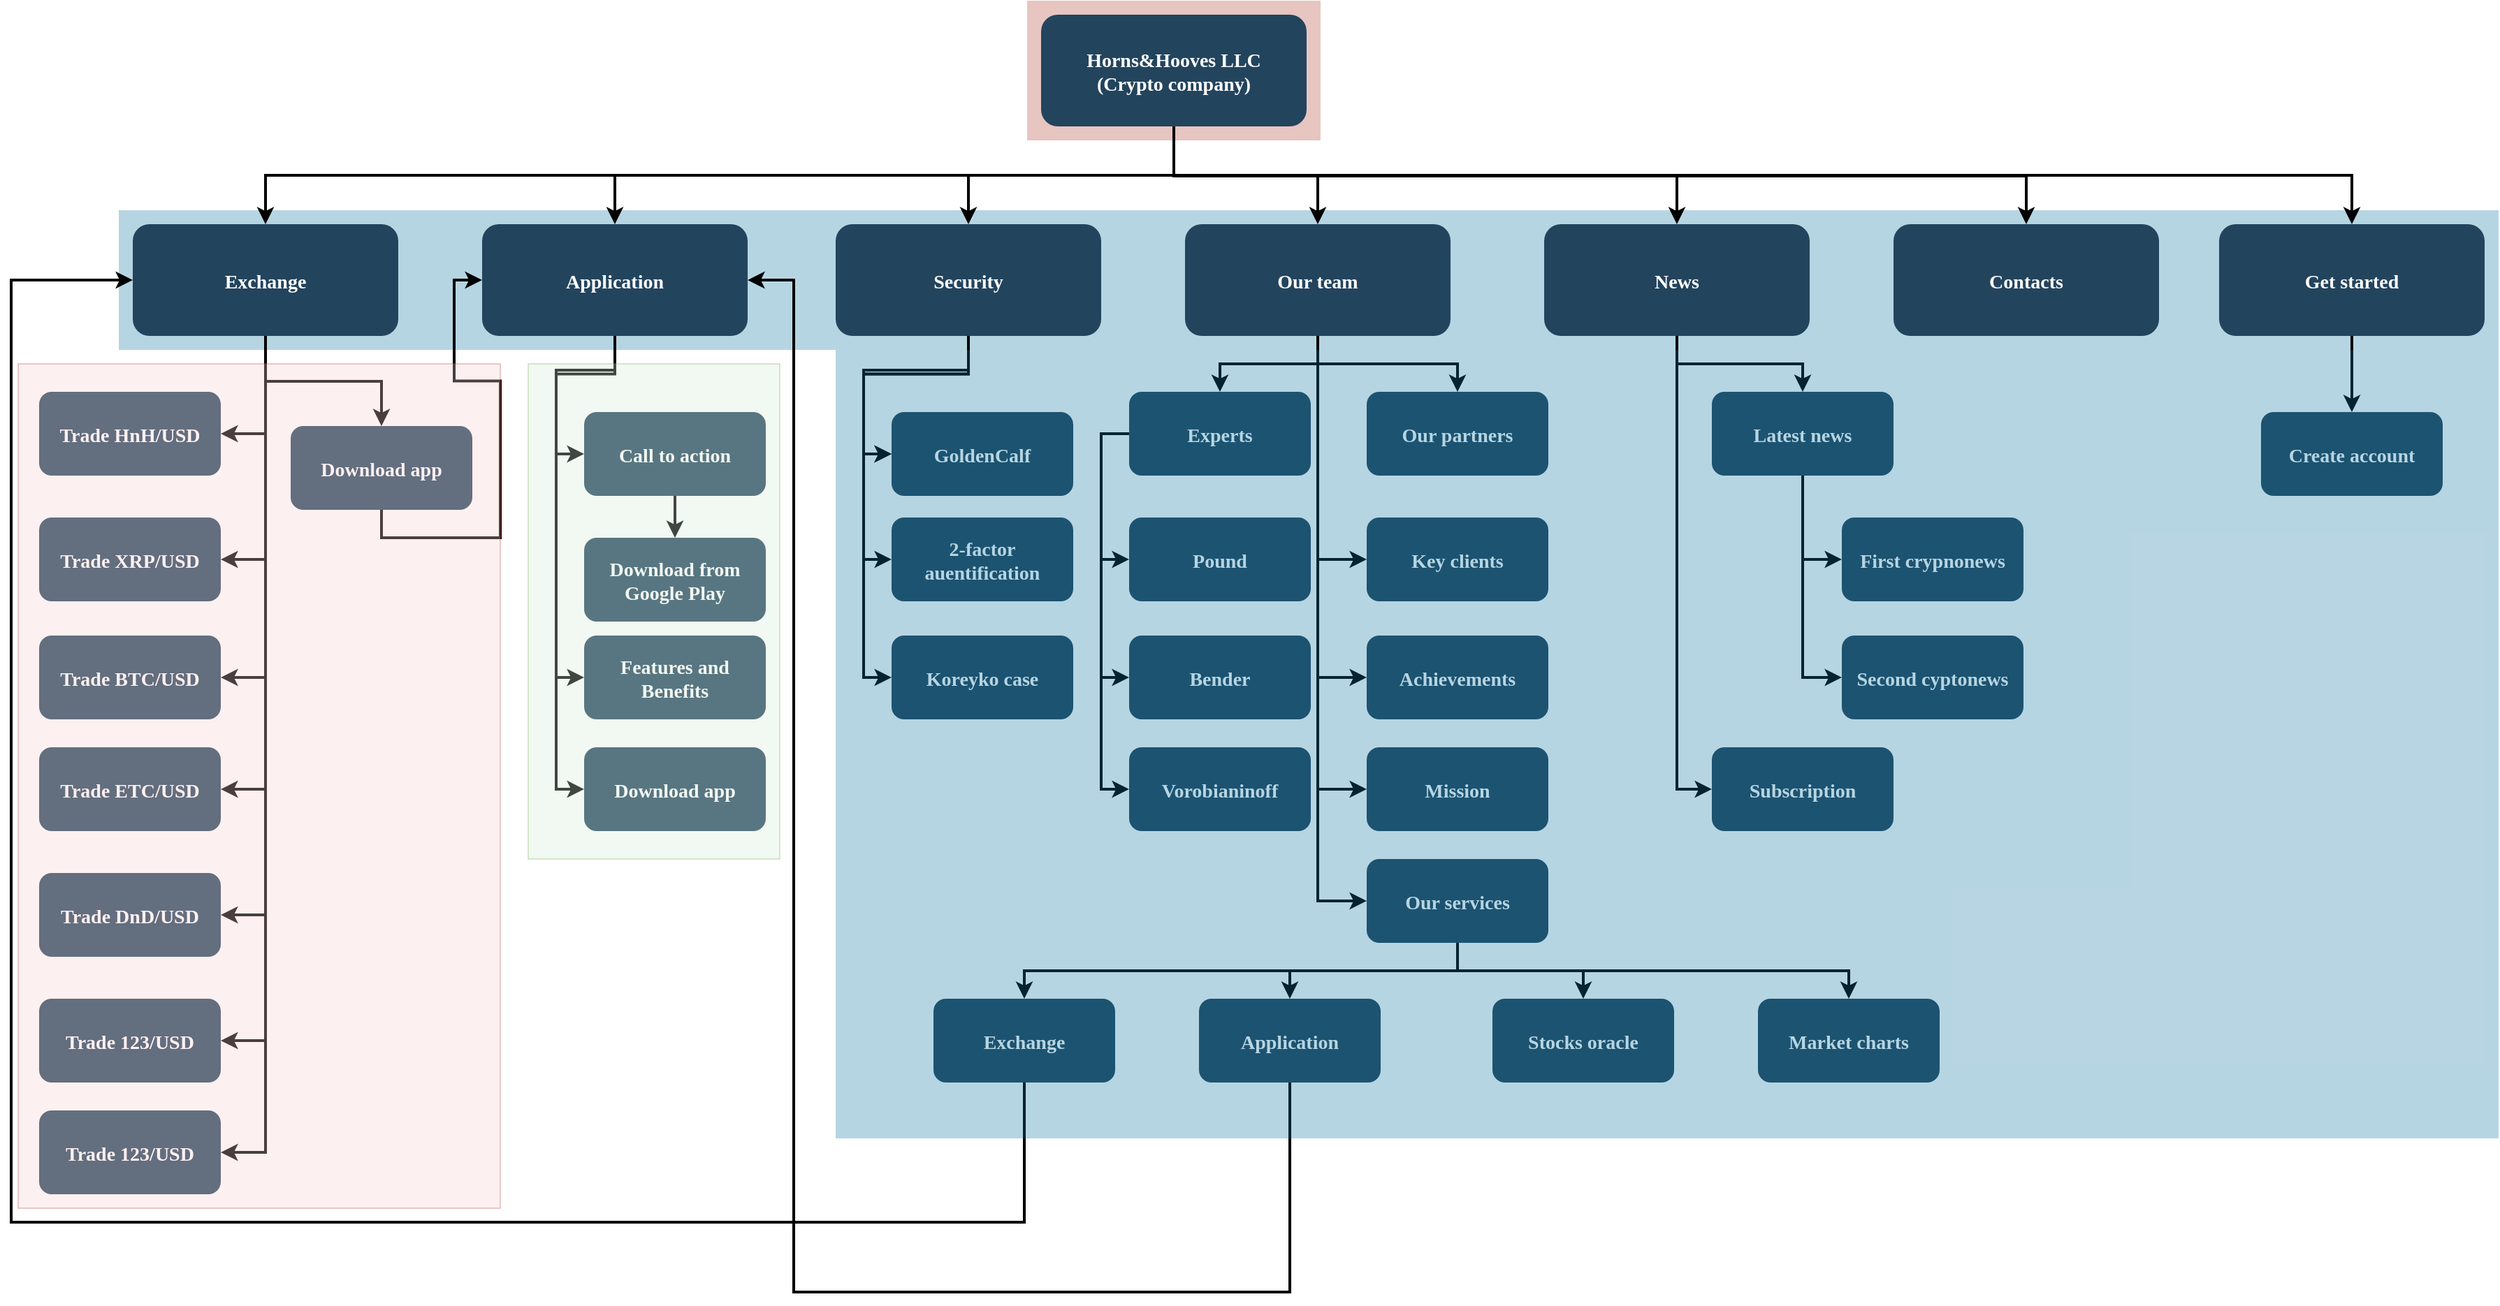 <mxfile version="13.7.5" type="github">
  <diagram name="Page-1" id="2c0d36ab-eaac-3732-788b-9136903baeff">
    <mxGraphModel dx="2031" dy="1019" grid="1" gridSize="10" guides="1" tooltips="1" connect="1" arrows="1" fold="1" page="1" pageScale="1.5" pageWidth="1169" pageHeight="827" background="#ffffff" math="0" shadow="0">
      <root>
        <mxCell id="0" />
        <mxCell id="1" parent="0" />
        <mxCell id="123" value="" style="fillColor=#AE4132;strokeColor=none;opacity=30;" parent="1" vertex="1">
          <mxGeometry x="747" y="175.5" width="210" height="100.0" as="geometry" />
        </mxCell>
        <mxCell id="122" value="" style="fillColor=#10739E;strokeColor=none;opacity=30;" parent="1" vertex="1">
          <mxGeometry x="97" y="325.5" width="1703" height="100" as="geometry" />
        </mxCell>
        <mxCell id="RLwRSnZGENSbhSUasO3h-126" style="edgeStyle=orthogonalEdgeStyle;rounded=0;orthogonalLoop=1;jettySize=auto;html=1;exitX=0.5;exitY=1;exitDx=0;exitDy=0;strokeWidth=2;" edge="1" parent="1" source="2" target="10">
          <mxGeometry relative="1" as="geometry" />
        </mxCell>
        <mxCell id="RLwRSnZGENSbhSUasO3h-146" style="edgeStyle=orthogonalEdgeStyle;rounded=0;orthogonalLoop=1;jettySize=auto;html=1;entryX=0.5;entryY=0;entryDx=0;entryDy=0;strokeWidth=2;" edge="1" parent="1" source="2" target="RLwRSnZGENSbhSUasO3h-127">
          <mxGeometry relative="1" as="geometry" />
        </mxCell>
        <mxCell id="RLwRSnZGENSbhSUasO3h-180" style="edgeStyle=orthogonalEdgeStyle;rounded=0;orthogonalLoop=1;jettySize=auto;html=1;exitX=0.5;exitY=1;exitDx=0;exitDy=0;entryX=0.5;entryY=0;entryDx=0;entryDy=0;strokeWidth=2;" edge="1" parent="1" source="2" target="RLwRSnZGENSbhSUasO3h-179">
          <mxGeometry relative="1" as="geometry" />
        </mxCell>
        <mxCell id="RLwRSnZGENSbhSUasO3h-181" style="edgeStyle=orthogonalEdgeStyle;rounded=0;orthogonalLoop=1;jettySize=auto;html=1;exitX=0.5;exitY=1;exitDx=0;exitDy=0;strokeWidth=2;" edge="1" parent="1" source="2" target="RLwRSnZGENSbhSUasO3h-129">
          <mxGeometry relative="1" as="geometry" />
        </mxCell>
        <mxCell id="2" value="Horns&amp;Hooves LLC &#xa;(Crypto company)" style="rounded=1;fillColor=#23445D;gradientColor=none;strokeColor=none;fontColor=#FFFFFF;fontStyle=1;fontFamily=Tahoma;fontSize=14" parent="1" vertex="1">
          <mxGeometry x="757" y="185.5" width="190" height="80" as="geometry" />
        </mxCell>
        <mxCell id="4" value="Contacts" style="rounded=1;fillColor=#23445D;gradientColor=none;strokeColor=none;fontColor=#FFFFFF;fontStyle=1;fontFamily=Tahoma;fontSize=14" parent="1" vertex="1">
          <mxGeometry x="1367.0" y="335.5" width="190" height="80" as="geometry" />
        </mxCell>
        <mxCell id="9" value="" style="edgeStyle=elbowEdgeStyle;elbow=vertical;strokeWidth=2;rounded=0" parent="1" source="2" target="4" edge="1">
          <mxGeometry x="337" y="215.5" width="100" height="100" as="geometry">
            <mxPoint x="337" y="315.5" as="sourcePoint" />
            <mxPoint x="437" y="215.5" as="targetPoint" />
            <Array as="points">
              <mxPoint x="1050" y="301" />
            </Array>
          </mxGeometry>
        </mxCell>
        <mxCell id="RLwRSnZGENSbhSUasO3h-140" style="edgeStyle=orthogonalEdgeStyle;rounded=0;orthogonalLoop=1;jettySize=auto;html=1;entryX=0;entryY=0.5;entryDx=0;entryDy=0;strokeWidth=2;" edge="1" parent="1" source="10" target="30">
          <mxGeometry relative="1" as="geometry" />
        </mxCell>
        <mxCell id="RLwRSnZGENSbhSUasO3h-167" style="edgeStyle=orthogonalEdgeStyle;rounded=0;orthogonalLoop=1;jettySize=auto;html=1;exitX=0.5;exitY=1;exitDx=0;exitDy=0;entryX=0;entryY=0.5;entryDx=0;entryDy=0;strokeWidth=2;" edge="1" parent="1" source="10" target="32">
          <mxGeometry relative="1" as="geometry">
            <Array as="points">
              <mxPoint x="705" y="440" />
              <mxPoint x="630" y="440" />
              <mxPoint x="630" y="660" />
            </Array>
          </mxGeometry>
        </mxCell>
        <mxCell id="RLwRSnZGENSbhSUasO3h-201" style="edgeStyle=orthogonalEdgeStyle;rounded=0;orthogonalLoop=1;jettySize=auto;html=1;exitX=0.5;exitY=1;exitDx=0;exitDy=0;entryX=0;entryY=0.5;entryDx=0;entryDy=0;strokeWidth=2;" edge="1" parent="1" source="10" target="31">
          <mxGeometry relative="1" as="geometry">
            <Array as="points">
              <mxPoint x="705" y="440" />
              <mxPoint x="630" y="440" />
              <mxPoint x="630" y="576" />
            </Array>
          </mxGeometry>
        </mxCell>
        <mxCell id="10" value="Security" style="rounded=1;fillColor=#23445D;gradientColor=none;strokeColor=none;fontColor=#FFFFFF;fontStyle=1;fontFamily=Tahoma;fontSize=14" parent="1" vertex="1">
          <mxGeometry x="610" y="335.5" width="190" height="80" as="geometry" />
        </mxCell>
        <mxCell id="RLwRSnZGENSbhSUasO3h-134" style="edgeStyle=orthogonalEdgeStyle;rounded=0;orthogonalLoop=1;jettySize=auto;html=1;exitX=0.5;exitY=1;exitDx=0;exitDy=0;entryX=0;entryY=0.5;entryDx=0;entryDy=0;strokeWidth=2;" edge="1" parent="1" source="12" target="25">
          <mxGeometry relative="1" as="geometry" />
        </mxCell>
        <mxCell id="RLwRSnZGENSbhSUasO3h-163" style="edgeStyle=orthogonalEdgeStyle;rounded=0;orthogonalLoop=1;jettySize=auto;html=1;exitX=0.5;exitY=1;exitDx=0;exitDy=0;entryX=0;entryY=0.5;entryDx=0;entryDy=0;strokeWidth=2;" edge="1" parent="1" source="12" target="26">
          <mxGeometry relative="1" as="geometry">
            <Array as="points">
              <mxPoint x="452" y="440" />
              <mxPoint x="410" y="440" />
              <mxPoint x="410" y="660" />
            </Array>
          </mxGeometry>
        </mxCell>
        <mxCell id="RLwRSnZGENSbhSUasO3h-164" style="edgeStyle=orthogonalEdgeStyle;rounded=0;orthogonalLoop=1;jettySize=auto;html=1;exitX=0.5;exitY=1;exitDx=0;exitDy=0;entryX=0;entryY=0.5;entryDx=0;entryDy=0;strokeWidth=2;" edge="1" parent="1" source="12" target="27">
          <mxGeometry relative="1" as="geometry">
            <Array as="points">
              <mxPoint x="452" y="440" />
              <mxPoint x="410" y="440" />
              <mxPoint x="410" y="740" />
            </Array>
          </mxGeometry>
        </mxCell>
        <mxCell id="12" value="Application" style="rounded=1;fillColor=#23445D;gradientColor=none;strokeColor=none;fontColor=#FFFFFF;fontStyle=1;fontFamily=Tahoma;fontSize=14" parent="1" vertex="1">
          <mxGeometry x="357.0" y="335.5" width="190" height="80" as="geometry" />
        </mxCell>
        <mxCell id="RLwRSnZGENSbhSUasO3h-137" style="edgeStyle=orthogonalEdgeStyle;rounded=0;orthogonalLoop=1;jettySize=auto;html=1;exitX=0.5;exitY=1;exitDx=0;exitDy=0;entryX=1;entryY=0.5;entryDx=0;entryDy=0;strokeWidth=2;" edge="1" parent="1" source="13" target="RLwRSnZGENSbhSUasO3h-130">
          <mxGeometry relative="1" as="geometry" />
        </mxCell>
        <mxCell id="13" value="Exchange" style="rounded=1;fillColor=#23445D;gradientColor=none;strokeColor=none;fontColor=#FFFFFF;fontStyle=1;fontFamily=Tahoma;fontSize=14" parent="1" vertex="1">
          <mxGeometry x="107" y="335.5" width="190" height="80" as="geometry" />
        </mxCell>
        <mxCell id="RLwRSnZGENSbhSUasO3h-136" style="edgeStyle=orthogonalEdgeStyle;rounded=0;orthogonalLoop=1;jettySize=auto;html=1;exitX=0.5;exitY=1;exitDx=0;exitDy=0;entryX=0;entryY=0.5;entryDx=0;entryDy=0;strokeWidth=2;" edge="1" parent="1" source="14" target="12">
          <mxGeometry relative="1" as="geometry" />
        </mxCell>
        <mxCell id="14" value="Download app" style="rounded=1;fillColor=#23445D;gradientColor=none;strokeColor=none;fontColor=#FFFFFF;fontStyle=1;fontFamily=Tahoma;fontSize=14" parent="1" vertex="1">
          <mxGeometry x="220" y="480" width="130" height="60" as="geometry" />
        </mxCell>
        <mxCell id="16" value="Trade HnH/USD" style="rounded=1;fillColor=#23445D;gradientColor=none;strokeColor=none;fontColor=#FFFFFF;fontStyle=1;fontFamily=Tahoma;fontSize=14" parent="1" vertex="1">
          <mxGeometry x="40" y="455.5" width="130" height="60" as="geometry" />
        </mxCell>
        <mxCell id="17" value="Trade XRP/USD" style="rounded=1;fillColor=#23445D;gradientColor=none;strokeColor=none;fontColor=#FFFFFF;fontStyle=1;fontFamily=Tahoma;fontSize=14" parent="1" vertex="1">
          <mxGeometry x="40" y="545.5" width="130" height="60" as="geometry" />
        </mxCell>
        <mxCell id="18" value="Trade BTC/USD" style="rounded=1;fillColor=#23445D;gradientColor=none;strokeColor=none;fontColor=#FFFFFF;fontStyle=1;fontFamily=Tahoma;fontSize=14" parent="1" vertex="1">
          <mxGeometry x="40" y="630" width="130" height="60" as="geometry" />
        </mxCell>
        <mxCell id="19" value="Trade ETC/USD" style="rounded=1;fillColor=#23445D;gradientColor=none;strokeColor=none;fontColor=#FFFFFF;fontStyle=1;fontFamily=Tahoma;fontSize=14" parent="1" vertex="1">
          <mxGeometry x="40" y="710" width="130" height="60" as="geometry" />
        </mxCell>
        <mxCell id="20" value="Trade DnD/USD" style="rounded=1;fillColor=#23445D;gradientColor=none;strokeColor=none;fontColor=#FFFFFF;fontStyle=1;fontFamily=Tahoma;fontSize=14" parent="1" vertex="1">
          <mxGeometry x="40" y="800" width="130" height="60" as="geometry" />
        </mxCell>
        <mxCell id="23" value="Trade 123/USD" style="rounded=1;fillColor=#23445D;gradientColor=none;strokeColor=none;fontColor=#FFFFFF;fontStyle=1;fontFamily=Tahoma;fontSize=14" parent="1" vertex="1">
          <mxGeometry x="40" y="890.0" width="130" height="60" as="geometry" />
        </mxCell>
        <mxCell id="RLwRSnZGENSbhSUasO3h-139" style="edgeStyle=orthogonalEdgeStyle;rounded=0;orthogonalLoop=1;jettySize=auto;html=1;entryX=0.5;entryY=0;entryDx=0;entryDy=0;strokeWidth=2;" edge="1" parent="1" source="25" target="RLwRSnZGENSbhSUasO3h-138">
          <mxGeometry relative="1" as="geometry" />
        </mxCell>
        <mxCell id="25" value="Сall to action" style="rounded=1;fillColor=#23445D;gradientColor=none;strokeColor=none;fontColor=#FFFFFF;fontStyle=1;fontFamily=Tahoma;fontSize=14" parent="1" vertex="1">
          <mxGeometry x="430" y="470" width="130" height="60" as="geometry" />
        </mxCell>
        <mxCell id="26" value="Features and&#xa;Benefits" style="rounded=1;fillColor=#23445D;gradientColor=none;strokeColor=none;fontColor=#FFFFFF;fontStyle=1;fontFamily=Tahoma;fontSize=14" parent="1" vertex="1">
          <mxGeometry x="430" y="630" width="130" height="60" as="geometry" />
        </mxCell>
        <mxCell id="27" value="Download app" style="rounded=1;fillColor=#23445D;gradientColor=none;strokeColor=none;fontColor=#FFFFFF;fontStyle=1;fontFamily=Tahoma;fontSize=14" parent="1" vertex="1">
          <mxGeometry x="430" y="710" width="130" height="60" as="geometry" />
        </mxCell>
        <mxCell id="31" value="2-factor&#xa;auentification" style="rounded=1;fillColor=#23445D;gradientColor=none;strokeColor=none;fontColor=#FFFFFF;fontStyle=1;fontFamily=Tahoma;fontSize=14" parent="1" vertex="1">
          <mxGeometry x="650" y="545.5" width="130" height="60" as="geometry" />
        </mxCell>
        <mxCell id="32" value="Koreyko case" style="rounded=1;fillColor=#23445D;gradientColor=none;strokeColor=none;fontColor=#FFFFFF;fontStyle=1;fontFamily=Tahoma;fontSize=14" parent="1" vertex="1">
          <mxGeometry x="650" y="630" width="130" height="60" as="geometry" />
        </mxCell>
        <mxCell id="41" value="Pound" style="rounded=1;fillColor=#23445D;gradientColor=none;strokeColor=none;fontColor=#FFFFFF;fontStyle=1;fontFamily=Tahoma;fontSize=14" parent="1" vertex="1">
          <mxGeometry x="820" y="545.5" width="130" height="60" as="geometry" />
        </mxCell>
        <mxCell id="42" value="Bender" style="rounded=1;fillColor=#23445D;gradientColor=none;strokeColor=none;fontColor=#FFFFFF;fontStyle=1;fontFamily=Tahoma;fontSize=14" parent="1" vertex="1">
          <mxGeometry x="820" y="630" width="130" height="60" as="geometry" />
        </mxCell>
        <mxCell id="43" value="Vorobianinoff" style="rounded=1;fillColor=#23445D;gradientColor=none;strokeColor=none;fontColor=#FFFFFF;fontStyle=1;fontFamily=Tahoma;fontSize=14" parent="1" vertex="1">
          <mxGeometry x="820" y="710" width="130" height="60" as="geometry" />
        </mxCell>
        <mxCell id="59" value="" style="edgeStyle=elbowEdgeStyle;elbow=vertical;strokeWidth=2;rounded=0" parent="1" source="2" target="12" edge="1">
          <mxGeometry x="347" y="225.5" width="100" height="100" as="geometry">
            <mxPoint x="862.0" y="275.5" as="sourcePoint" />
            <mxPoint x="1467.0" y="345.5" as="targetPoint" />
            <Array as="points" />
          </mxGeometry>
        </mxCell>
        <mxCell id="61" value="" style="edgeStyle=elbowEdgeStyle;elbow=vertical;strokeWidth=2;rounded=0" parent="1" source="2" target="13" edge="1">
          <mxGeometry x="-23" y="135.5" width="100" height="100" as="geometry">
            <mxPoint x="-23" y="235.5" as="sourcePoint" />
            <mxPoint x="77" y="135.5" as="targetPoint" />
          </mxGeometry>
        </mxCell>
        <mxCell id="62" value="" style="edgeStyle=elbowEdgeStyle;elbow=vertical;strokeWidth=2;rounded=0" parent="1" source="13" target="14" edge="1">
          <mxGeometry x="-23" y="135.5" width="100" height="100" as="geometry">
            <mxPoint x="-23" y="235.5" as="sourcePoint" />
            <mxPoint x="77" y="135.5" as="targetPoint" />
          </mxGeometry>
        </mxCell>
        <mxCell id="64" value="" style="edgeStyle=elbowEdgeStyle;elbow=horizontal;strokeWidth=2;rounded=0" parent="1" source="13" target="16" edge="1">
          <mxGeometry x="-23" y="135.5" width="100" height="100" as="geometry">
            <mxPoint x="-23" y="235.5" as="sourcePoint" />
            <mxPoint x="77" y="135.5" as="targetPoint" />
            <Array as="points">
              <mxPoint x="202" y="435.5" />
            </Array>
          </mxGeometry>
        </mxCell>
        <mxCell id="65" value="" style="edgeStyle=elbowEdgeStyle;elbow=horizontal;strokeWidth=2;rounded=0" parent="1" source="13" target="17" edge="1">
          <mxGeometry x="-23" y="135.5" width="100" height="100" as="geometry">
            <mxPoint x="-23" y="235.5" as="sourcePoint" />
            <mxPoint x="77" y="135.5" as="targetPoint" />
            <Array as="points">
              <mxPoint x="202" y="475.5" />
            </Array>
          </mxGeometry>
        </mxCell>
        <mxCell id="66" value="" style="edgeStyle=elbowEdgeStyle;elbow=horizontal;strokeWidth=2;rounded=0" parent="1" source="13" target="18" edge="1">
          <mxGeometry x="-23" y="135.5" width="100" height="100" as="geometry">
            <mxPoint x="-23" y="235.5" as="sourcePoint" />
            <mxPoint x="77" y="135.5" as="targetPoint" />
            <Array as="points">
              <mxPoint x="202" y="525.5" />
            </Array>
          </mxGeometry>
        </mxCell>
        <mxCell id="67" value="" style="edgeStyle=elbowEdgeStyle;elbow=horizontal;strokeWidth=2;rounded=0" parent="1" source="13" target="19" edge="1">
          <mxGeometry x="-23" y="135.5" width="100" height="100" as="geometry">
            <mxPoint x="-23" y="235.5" as="sourcePoint" />
            <mxPoint x="77" y="135.5" as="targetPoint" />
            <Array as="points">
              <mxPoint x="202" y="575.5" />
            </Array>
          </mxGeometry>
        </mxCell>
        <mxCell id="68" value="" style="edgeStyle=elbowEdgeStyle;elbow=horizontal;strokeWidth=2;rounded=0" parent="1" source="13" target="20" edge="1">
          <mxGeometry x="-23" y="135.5" width="100" height="100" as="geometry">
            <mxPoint x="-23" y="235.5" as="sourcePoint" />
            <mxPoint x="77" y="135.5" as="targetPoint" />
            <Array as="points">
              <mxPoint x="202" y="615.5" />
            </Array>
          </mxGeometry>
        </mxCell>
        <mxCell id="69" value="" style="edgeStyle=elbowEdgeStyle;elbow=horizontal;strokeWidth=2;rounded=0" parent="1" source="13" target="23" edge="1">
          <mxGeometry x="-23" y="135.5" width="100" height="100" as="geometry">
            <mxPoint x="-23" y="235.5" as="sourcePoint" />
            <mxPoint x="77" y="135.5" as="targetPoint" />
            <Array as="points">
              <mxPoint x="202" y="665.5" />
            </Array>
          </mxGeometry>
        </mxCell>
        <mxCell id="RLwRSnZGENSbhSUasO3h-173" style="edgeStyle=orthogonalEdgeStyle;rounded=0;orthogonalLoop=1;jettySize=auto;html=1;strokeWidth=2;" edge="1" parent="1" source="RLwRSnZGENSbhSUasO3h-127" target="RLwRSnZGENSbhSUasO3h-159">
          <mxGeometry relative="1" as="geometry" />
        </mxCell>
        <mxCell id="RLwRSnZGENSbhSUasO3h-174" style="edgeStyle=orthogonalEdgeStyle;rounded=0;orthogonalLoop=1;jettySize=auto;html=1;exitX=0.5;exitY=1;exitDx=0;exitDy=0;entryX=0;entryY=0.5;entryDx=0;entryDy=0;strokeWidth=2;" edge="1" parent="1" source="RLwRSnZGENSbhSUasO3h-127" target="RLwRSnZGENSbhSUasO3h-169">
          <mxGeometry relative="1" as="geometry" />
        </mxCell>
        <mxCell id="RLwRSnZGENSbhSUasO3h-175" style="edgeStyle=orthogonalEdgeStyle;rounded=0;orthogonalLoop=1;jettySize=auto;html=1;exitX=0.5;exitY=1;exitDx=0;exitDy=0;entryX=0;entryY=0.5;entryDx=0;entryDy=0;strokeWidth=2;" edge="1" parent="1" source="RLwRSnZGENSbhSUasO3h-127" target="RLwRSnZGENSbhSUasO3h-171">
          <mxGeometry relative="1" as="geometry" />
        </mxCell>
        <mxCell id="RLwRSnZGENSbhSUasO3h-176" style="edgeStyle=orthogonalEdgeStyle;rounded=0;orthogonalLoop=1;jettySize=auto;html=1;exitX=0.5;exitY=1;exitDx=0;exitDy=0;entryX=0;entryY=0.5;entryDx=0;entryDy=0;strokeWidth=2;" edge="1" parent="1" source="RLwRSnZGENSbhSUasO3h-127" target="RLwRSnZGENSbhSUasO3h-170">
          <mxGeometry relative="1" as="geometry" />
        </mxCell>
        <mxCell id="RLwRSnZGENSbhSUasO3h-177" style="edgeStyle=orthogonalEdgeStyle;rounded=0;orthogonalLoop=1;jettySize=auto;html=1;exitX=0.5;exitY=1;exitDx=0;exitDy=0;entryX=0;entryY=0.5;entryDx=0;entryDy=0;strokeWidth=2;" edge="1" parent="1" source="RLwRSnZGENSbhSUasO3h-127" target="RLwRSnZGENSbhSUasO3h-172">
          <mxGeometry relative="1" as="geometry" />
        </mxCell>
        <mxCell id="RLwRSnZGENSbhSUasO3h-182" style="edgeStyle=orthogonalEdgeStyle;rounded=0;orthogonalLoop=1;jettySize=auto;html=1;exitX=0.5;exitY=1;exitDx=0;exitDy=0;entryX=0.5;entryY=0;entryDx=0;entryDy=0;strokeWidth=2;" edge="1" parent="1" source="RLwRSnZGENSbhSUasO3h-127" target="RLwRSnZGENSbhSUasO3h-150">
          <mxGeometry relative="1" as="geometry" />
        </mxCell>
        <mxCell id="RLwRSnZGENSbhSUasO3h-127" value="Our team" style="rounded=1;fillColor=#23445D;gradientColor=none;strokeColor=none;fontColor=#FFFFFF;fontStyle=1;fontFamily=Tahoma;fontSize=14" vertex="1" parent="1">
          <mxGeometry x="860" y="335.5" width="190" height="80" as="geometry" />
        </mxCell>
        <mxCell id="RLwRSnZGENSbhSUasO3h-194" style="edgeStyle=orthogonalEdgeStyle;rounded=0;orthogonalLoop=1;jettySize=auto;html=1;exitX=0.5;exitY=1;exitDx=0;exitDy=0;entryX=0;entryY=0.5;entryDx=0;entryDy=0;strokeWidth=2;" edge="1" parent="1" source="RLwRSnZGENSbhSUasO3h-129" target="RLwRSnZGENSbhSUasO3h-184">
          <mxGeometry relative="1" as="geometry" />
        </mxCell>
        <mxCell id="RLwRSnZGENSbhSUasO3h-195" style="edgeStyle=orthogonalEdgeStyle;rounded=0;orthogonalLoop=1;jettySize=auto;html=1;exitX=0.5;exitY=1;exitDx=0;exitDy=0;entryX=0.5;entryY=0;entryDx=0;entryDy=0;strokeWidth=2;" edge="1" parent="1" source="RLwRSnZGENSbhSUasO3h-129" target="RLwRSnZGENSbhSUasO3h-187">
          <mxGeometry relative="1" as="geometry" />
        </mxCell>
        <mxCell id="RLwRSnZGENSbhSUasO3h-129" value="News" style="rounded=1;fillColor=#23445D;gradientColor=none;strokeColor=none;fontColor=#FFFFFF;fontStyle=1;fontFamily=Tahoma;fontSize=14" vertex="1" parent="1">
          <mxGeometry x="1117" y="335.5" width="190" height="80" as="geometry" />
        </mxCell>
        <mxCell id="RLwRSnZGENSbhSUasO3h-130" value="Trade 123/USD" style="rounded=1;fillColor=#23445D;gradientColor=none;strokeColor=none;fontColor=#FFFFFF;fontStyle=1;fontFamily=Tahoma;fontSize=14" vertex="1" parent="1">
          <mxGeometry x="40" y="970" width="130" height="60" as="geometry" />
        </mxCell>
        <mxCell id="RLwRSnZGENSbhSUasO3h-138" value="Download from&#xa;Google Play" style="rounded=1;fillColor=#23445D;gradientColor=none;strokeColor=none;fontColor=#FFFFFF;fontStyle=1;fontFamily=Tahoma;fontSize=14" vertex="1" parent="1">
          <mxGeometry x="430" y="560" width="130" height="60" as="geometry" />
        </mxCell>
        <mxCell id="RLwRSnZGENSbhSUasO3h-156" style="edgeStyle=orthogonalEdgeStyle;rounded=0;orthogonalLoop=1;jettySize=auto;html=1;exitX=0;exitY=0.5;exitDx=0;exitDy=0;entryX=0;entryY=0.5;entryDx=0;entryDy=0;strokeWidth=2;" edge="1" parent="1" source="RLwRSnZGENSbhSUasO3h-150" target="41">
          <mxGeometry relative="1" as="geometry" />
        </mxCell>
        <mxCell id="RLwRSnZGENSbhSUasO3h-157" style="edgeStyle=orthogonalEdgeStyle;rounded=0;orthogonalLoop=1;jettySize=auto;html=1;exitX=0;exitY=0.5;exitDx=0;exitDy=0;entryX=0;entryY=0.5;entryDx=0;entryDy=0;strokeWidth=2;" edge="1" parent="1" source="RLwRSnZGENSbhSUasO3h-150" target="42">
          <mxGeometry relative="1" as="geometry" />
        </mxCell>
        <mxCell id="RLwRSnZGENSbhSUasO3h-158" style="edgeStyle=orthogonalEdgeStyle;rounded=0;orthogonalLoop=1;jettySize=auto;html=1;exitX=0;exitY=0.5;exitDx=0;exitDy=0;entryX=0;entryY=0.5;entryDx=0;entryDy=0;strokeWidth=2;" edge="1" parent="1" source="RLwRSnZGENSbhSUasO3h-150" target="43">
          <mxGeometry relative="1" as="geometry" />
        </mxCell>
        <mxCell id="RLwRSnZGENSbhSUasO3h-150" value="Experts" style="rounded=1;fillColor=#23445D;gradientColor=none;strokeColor=none;fontColor=#FFFFFF;fontStyle=1;fontFamily=Tahoma;fontSize=14" vertex="1" parent="1">
          <mxGeometry x="820" y="455.5" width="130" height="60" as="geometry" />
        </mxCell>
        <mxCell id="RLwRSnZGENSbhSUasO3h-159" value="Our partners" style="rounded=1;fillColor=#23445D;gradientColor=none;strokeColor=none;fontColor=#FFFFFF;fontStyle=1;fontFamily=Tahoma;fontSize=14" vertex="1" parent="1">
          <mxGeometry x="990" y="455.5" width="130" height="60" as="geometry" />
        </mxCell>
        <mxCell id="30" value="GoldenCalf" style="rounded=1;fillColor=#23445D;gradientColor=none;strokeColor=none;fontColor=#FFFFFF;fontStyle=1;fontFamily=Tahoma;fontSize=14" parent="1" vertex="1">
          <mxGeometry x="650" y="470" width="130" height="60" as="geometry" />
        </mxCell>
        <mxCell id="RLwRSnZGENSbhSUasO3h-165" style="edgeStyle=orthogonalEdgeStyle;rounded=0;orthogonalLoop=1;jettySize=auto;html=1;exitX=0.5;exitY=1;exitDx=0;exitDy=0;entryX=0;entryY=0.5;entryDx=0;entryDy=0;strokeWidth=2;" edge="1" parent="1" source="10" target="30">
          <mxGeometry relative="1" as="geometry">
            <mxPoint x="705" y="415.5" as="sourcePoint" />
            <mxPoint x="730" y="660" as="targetPoint" />
          </mxGeometry>
        </mxCell>
        <mxCell id="RLwRSnZGENSbhSUasO3h-169" value="Key clients" style="rounded=1;fillColor=#23445D;gradientColor=none;strokeColor=none;fontColor=#FFFFFF;fontStyle=1;fontFamily=Tahoma;fontSize=14" vertex="1" parent="1">
          <mxGeometry x="990" y="545.5" width="130" height="60" as="geometry" />
        </mxCell>
        <mxCell id="RLwRSnZGENSbhSUasO3h-170" value="Mission" style="rounded=1;fillColor=#23445D;gradientColor=none;strokeColor=none;fontColor=#FFFFFF;fontStyle=1;fontFamily=Tahoma;fontSize=14" vertex="1" parent="1">
          <mxGeometry x="990" y="710" width="130" height="60" as="geometry" />
        </mxCell>
        <mxCell id="RLwRSnZGENSbhSUasO3h-171" value="Achievements" style="rounded=1;fillColor=#23445D;gradientColor=none;strokeColor=none;fontColor=#FFFFFF;fontStyle=1;fontFamily=Tahoma;fontSize=14" vertex="1" parent="1">
          <mxGeometry x="990" y="630" width="130" height="60" as="geometry" />
        </mxCell>
        <mxCell id="RLwRSnZGENSbhSUasO3h-206" style="edgeStyle=orthogonalEdgeStyle;rounded=0;orthogonalLoop=1;jettySize=auto;html=1;exitX=0.5;exitY=1;exitDx=0;exitDy=0;entryX=0.5;entryY=0;entryDx=0;entryDy=0;strokeWidth=2;" edge="1" parent="1" source="RLwRSnZGENSbhSUasO3h-172" target="RLwRSnZGENSbhSUasO3h-202">
          <mxGeometry relative="1" as="geometry" />
        </mxCell>
        <mxCell id="RLwRSnZGENSbhSUasO3h-207" style="edgeStyle=orthogonalEdgeStyle;rounded=0;orthogonalLoop=1;jettySize=auto;html=1;exitX=0.5;exitY=1;exitDx=0;exitDy=0;entryX=0.5;entryY=0;entryDx=0;entryDy=0;strokeWidth=2;" edge="1" parent="1" source="RLwRSnZGENSbhSUasO3h-172" target="RLwRSnZGENSbhSUasO3h-204">
          <mxGeometry relative="1" as="geometry" />
        </mxCell>
        <mxCell id="RLwRSnZGENSbhSUasO3h-208" style="edgeStyle=orthogonalEdgeStyle;rounded=0;orthogonalLoop=1;jettySize=auto;html=1;exitX=0.5;exitY=1;exitDx=0;exitDy=0;strokeWidth=2;" edge="1" parent="1" source="RLwRSnZGENSbhSUasO3h-172" target="RLwRSnZGENSbhSUasO3h-205">
          <mxGeometry relative="1" as="geometry" />
        </mxCell>
        <mxCell id="RLwRSnZGENSbhSUasO3h-209" style="edgeStyle=orthogonalEdgeStyle;rounded=0;orthogonalLoop=1;jettySize=auto;html=1;exitX=0.5;exitY=1;exitDx=0;exitDy=0;strokeWidth=2;" edge="1" parent="1" source="RLwRSnZGENSbhSUasO3h-172" target="RLwRSnZGENSbhSUasO3h-203">
          <mxGeometry relative="1" as="geometry" />
        </mxCell>
        <mxCell id="RLwRSnZGENSbhSUasO3h-172" value="Our services" style="rounded=1;fillColor=#23445D;gradientColor=none;strokeColor=none;fontColor=#FFFFFF;fontStyle=1;fontFamily=Tahoma;fontSize=14" vertex="1" parent="1">
          <mxGeometry x="990" y="790" width="130" height="60" as="geometry" />
        </mxCell>
        <mxCell id="RLwRSnZGENSbhSUasO3h-200" style="edgeStyle=orthogonalEdgeStyle;rounded=0;orthogonalLoop=1;jettySize=auto;html=1;exitX=0.5;exitY=1;exitDx=0;exitDy=0;entryX=0.5;entryY=0;entryDx=0;entryDy=0;strokeWidth=2;" edge="1" parent="1" source="RLwRSnZGENSbhSUasO3h-179" target="RLwRSnZGENSbhSUasO3h-186">
          <mxGeometry relative="1" as="geometry" />
        </mxCell>
        <mxCell id="RLwRSnZGENSbhSUasO3h-179" value="Get started" style="rounded=1;fillColor=#23445D;gradientColor=none;strokeColor=none;fontColor=#FFFFFF;fontStyle=1;fontFamily=Tahoma;fontSize=14" vertex="1" parent="1">
          <mxGeometry x="1600.0" y="335.5" width="190" height="80" as="geometry" />
        </mxCell>
        <mxCell id="RLwRSnZGENSbhSUasO3h-183" value="First crypnonews" style="rounded=1;fillColor=#23445D;gradientColor=none;strokeColor=none;fontColor=#FFFFFF;fontStyle=1;fontFamily=Tahoma;fontSize=14" vertex="1" parent="1">
          <mxGeometry x="1330" y="545.5" width="130" height="60" as="geometry" />
        </mxCell>
        <mxCell id="RLwRSnZGENSbhSUasO3h-184" value="Subscription" style="rounded=1;fillColor=#23445D;gradientColor=none;strokeColor=none;fontColor=#FFFFFF;fontStyle=1;fontFamily=Tahoma;fontSize=14" vertex="1" parent="1">
          <mxGeometry x="1237" y="710" width="130" height="60" as="geometry" />
        </mxCell>
        <mxCell id="RLwRSnZGENSbhSUasO3h-185" value="Second cyptonews" style="rounded=1;fillColor=#23445D;gradientColor=none;strokeColor=none;fontColor=#FFFFFF;fontStyle=1;fontFamily=Tahoma;fontSize=14" vertex="1" parent="1">
          <mxGeometry x="1330" y="630" width="130" height="60" as="geometry" />
        </mxCell>
        <mxCell id="RLwRSnZGENSbhSUasO3h-186" value="Create account" style="rounded=1;fillColor=#23445D;gradientColor=none;strokeColor=none;fontColor=#FFFFFF;fontStyle=1;fontFamily=Tahoma;fontSize=14" vertex="1" parent="1">
          <mxGeometry x="1630" y="470" width="130" height="60" as="geometry" />
        </mxCell>
        <mxCell id="RLwRSnZGENSbhSUasO3h-198" style="edgeStyle=orthogonalEdgeStyle;rounded=0;orthogonalLoop=1;jettySize=auto;html=1;exitX=0.5;exitY=1;exitDx=0;exitDy=0;entryX=0;entryY=0.5;entryDx=0;entryDy=0;strokeWidth=2;" edge="1" parent="1" source="RLwRSnZGENSbhSUasO3h-187" target="RLwRSnZGENSbhSUasO3h-185">
          <mxGeometry relative="1" as="geometry" />
        </mxCell>
        <mxCell id="RLwRSnZGENSbhSUasO3h-199" style="edgeStyle=orthogonalEdgeStyle;rounded=0;orthogonalLoop=1;jettySize=auto;html=1;exitX=0.5;exitY=1;exitDx=0;exitDy=0;entryX=0;entryY=0.5;entryDx=0;entryDy=0;strokeWidth=2;" edge="1" parent="1" source="RLwRSnZGENSbhSUasO3h-187" target="RLwRSnZGENSbhSUasO3h-183">
          <mxGeometry relative="1" as="geometry" />
        </mxCell>
        <mxCell id="RLwRSnZGENSbhSUasO3h-187" value="Latest news" style="rounded=1;fillColor=#23445D;gradientColor=none;strokeColor=none;fontColor=#FFFFFF;fontStyle=1;fontFamily=Tahoma;fontSize=14" vertex="1" parent="1">
          <mxGeometry x="1237" y="455.5" width="130" height="60" as="geometry" />
        </mxCell>
        <mxCell id="RLwRSnZGENSbhSUasO3h-210" style="edgeStyle=orthogonalEdgeStyle;rounded=0;orthogonalLoop=1;jettySize=auto;html=1;exitX=0.5;exitY=1;exitDx=0;exitDy=0;entryX=0;entryY=0.5;entryDx=0;entryDy=0;strokeWidth=2;" edge="1" parent="1" source="RLwRSnZGENSbhSUasO3h-202" target="13">
          <mxGeometry relative="1" as="geometry">
            <Array as="points">
              <mxPoint x="745" y="1050" />
              <mxPoint x="20" y="1050" />
              <mxPoint x="20" y="376" />
            </Array>
          </mxGeometry>
        </mxCell>
        <mxCell id="RLwRSnZGENSbhSUasO3h-202" value="Exchange" style="rounded=1;fillColor=#23445D;gradientColor=none;strokeColor=none;fontColor=#FFFFFF;fontStyle=1;fontFamily=Tahoma;fontSize=14" vertex="1" parent="1">
          <mxGeometry x="680" y="890" width="130" height="60" as="geometry" />
        </mxCell>
        <mxCell id="RLwRSnZGENSbhSUasO3h-203" value="Market charts" style="rounded=1;fillColor=#23445D;gradientColor=none;strokeColor=none;fontColor=#FFFFFF;fontStyle=1;fontFamily=Tahoma;fontSize=14" vertex="1" parent="1">
          <mxGeometry x="1270" y="890" width="130" height="60" as="geometry" />
        </mxCell>
        <mxCell id="RLwRSnZGENSbhSUasO3h-211" style="edgeStyle=orthogonalEdgeStyle;rounded=0;orthogonalLoop=1;jettySize=auto;html=1;exitX=0.5;exitY=1;exitDx=0;exitDy=0;entryX=1;entryY=0.5;entryDx=0;entryDy=0;strokeWidth=2;" edge="1" parent="1" source="RLwRSnZGENSbhSUasO3h-204" target="12">
          <mxGeometry relative="1" as="geometry">
            <Array as="points">
              <mxPoint x="935" y="1100" />
              <mxPoint x="580" y="1100" />
              <mxPoint x="580" y="376" />
            </Array>
          </mxGeometry>
        </mxCell>
        <mxCell id="RLwRSnZGENSbhSUasO3h-204" value="Application" style="rounded=1;fillColor=#23445D;gradientColor=none;strokeColor=none;fontColor=#FFFFFF;fontStyle=1;fontFamily=Tahoma;fontSize=14" vertex="1" parent="1">
          <mxGeometry x="870" y="890" width="130" height="60" as="geometry" />
        </mxCell>
        <mxCell id="RLwRSnZGENSbhSUasO3h-205" value="Stocks oracle" style="rounded=1;fillColor=#23445D;gradientColor=none;strokeColor=none;fontColor=#FFFFFF;fontStyle=1;fontFamily=Tahoma;fontSize=14" vertex="1" parent="1">
          <mxGeometry x="1080" y="890" width="130" height="60" as="geometry" />
        </mxCell>
        <mxCell id="RLwRSnZGENSbhSUasO3h-212" value="" style="fillColor=#f8cecc;strokeColor=#b85450;opacity=30;" vertex="1" parent="1">
          <mxGeometry x="25" y="435.5" width="345" height="604.5" as="geometry" />
        </mxCell>
        <mxCell id="RLwRSnZGENSbhSUasO3h-213" value="" style="fillColor=#d5e8d4;strokeColor=#82b366;opacity=30;" vertex="1" parent="1">
          <mxGeometry x="390" y="435.5" width="180" height="354.5" as="geometry" />
        </mxCell>
        <mxCell id="RLwRSnZGENSbhSUasO3h-214" value="" style="fillColor=#10739E;strokeColor=none;opacity=30;" vertex="1" parent="1">
          <mxGeometry x="610" y="425.5" width="1190" height="564.5" as="geometry" />
        </mxCell>
      </root>
    </mxGraphModel>
  </diagram>
</mxfile>
